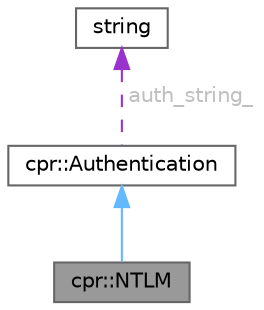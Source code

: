 digraph "cpr::NTLM"
{
 // INTERACTIVE_SVG=YES
 // LATEX_PDF_SIZE
  bgcolor="transparent";
  edge [fontname=Helvetica,fontsize=10,labelfontname=Helvetica,labelfontsize=10];
  node [fontname=Helvetica,fontsize=10,shape=box,height=0.2,width=0.4];
  Node1 [id="Node000001",label="cpr::NTLM",height=0.2,width=0.4,color="gray40", fillcolor="grey60", style="filled", fontcolor="black",tooltip=" "];
  Node2 -> Node1 [id="edge1_Node000001_Node000002",dir="back",color="steelblue1",style="solid",tooltip=" "];
  Node2 [id="Node000002",label="cpr::Authentication",height=0.2,width=0.4,color="gray40", fillcolor="white", style="filled",URL="$a00689.html",tooltip=" "];
  Node3 -> Node2 [id="edge2_Node000002_Node000003",dir="back",color="darkorchid3",style="dashed",tooltip=" ",label=" auth_string_",fontcolor="grey" ];
  Node3 [id="Node000003",label="string",height=0.2,width=0.4,color="gray40", fillcolor="white", style="filled",tooltip=" "];
}
